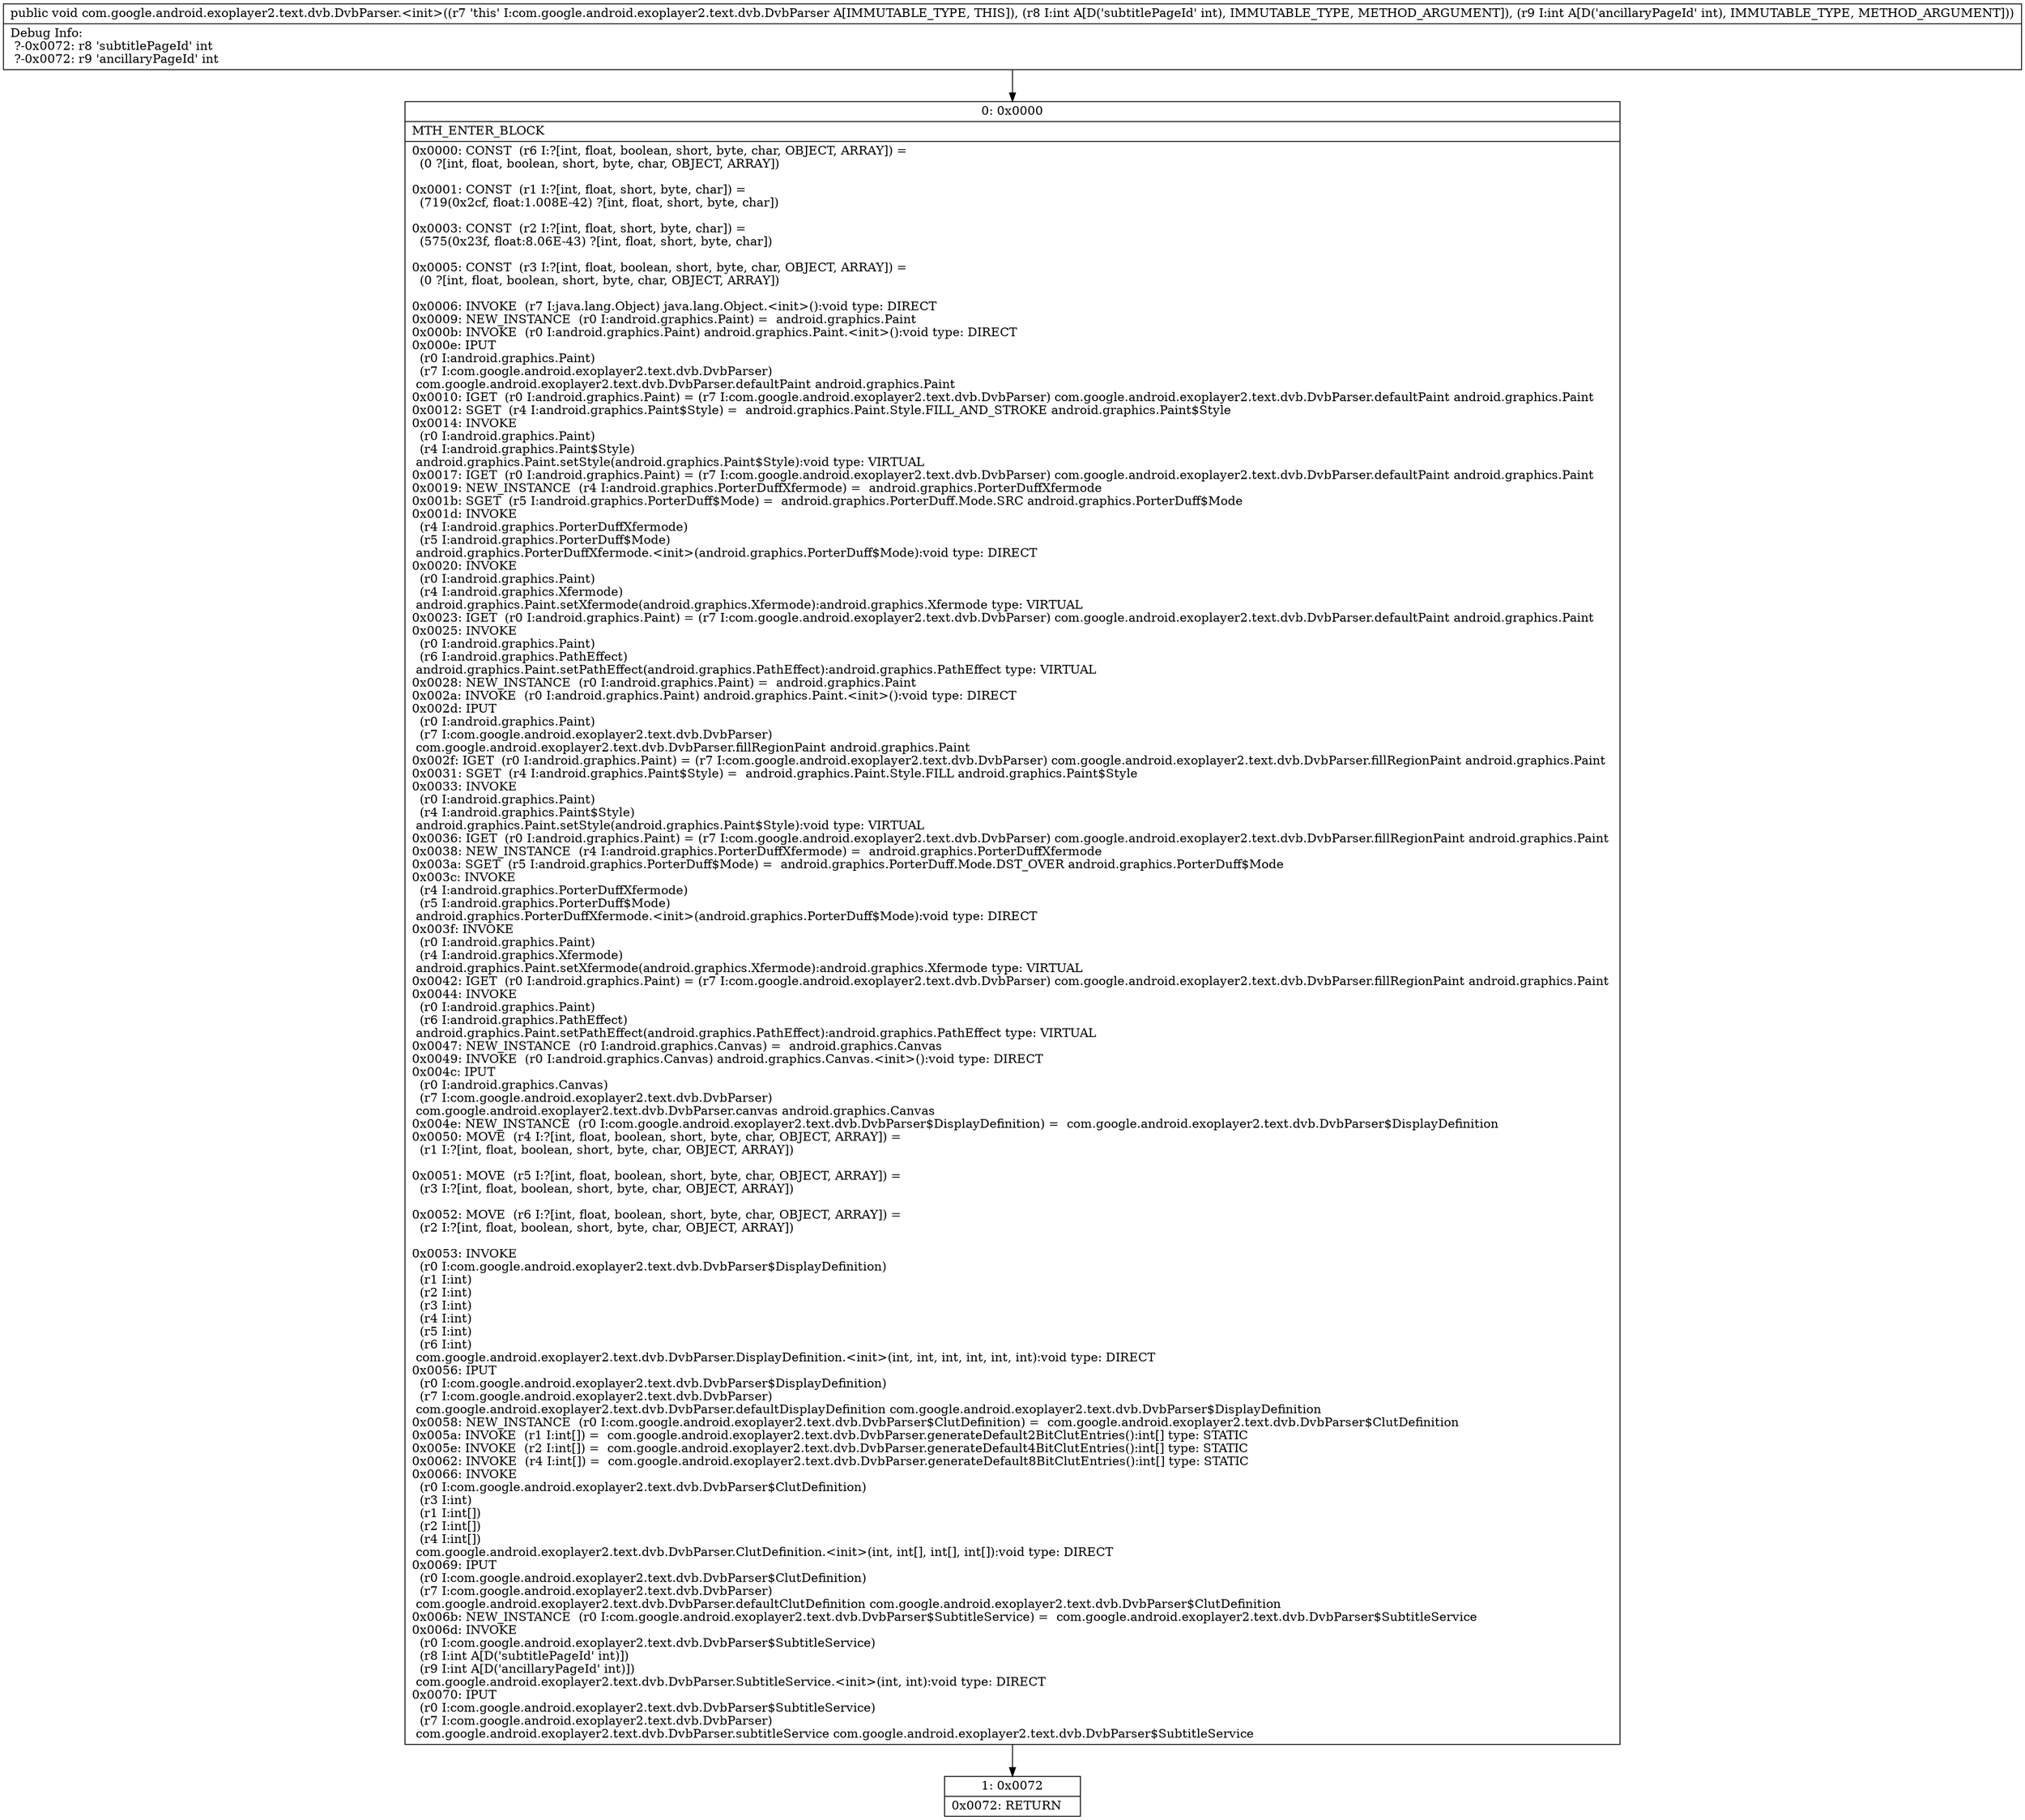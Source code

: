 digraph "CFG forcom.google.android.exoplayer2.text.dvb.DvbParser.\<init\>(II)V" {
Node_0 [shape=record,label="{0\:\ 0x0000|MTH_ENTER_BLOCK\l|0x0000: CONST  (r6 I:?[int, float, boolean, short, byte, char, OBJECT, ARRAY]) = \l  (0 ?[int, float, boolean, short, byte, char, OBJECT, ARRAY])\l \l0x0001: CONST  (r1 I:?[int, float, short, byte, char]) = \l  (719(0x2cf, float:1.008E\-42) ?[int, float, short, byte, char])\l \l0x0003: CONST  (r2 I:?[int, float, short, byte, char]) = \l  (575(0x23f, float:8.06E\-43) ?[int, float, short, byte, char])\l \l0x0005: CONST  (r3 I:?[int, float, boolean, short, byte, char, OBJECT, ARRAY]) = \l  (0 ?[int, float, boolean, short, byte, char, OBJECT, ARRAY])\l \l0x0006: INVOKE  (r7 I:java.lang.Object) java.lang.Object.\<init\>():void type: DIRECT \l0x0009: NEW_INSTANCE  (r0 I:android.graphics.Paint) =  android.graphics.Paint \l0x000b: INVOKE  (r0 I:android.graphics.Paint) android.graphics.Paint.\<init\>():void type: DIRECT \l0x000e: IPUT  \l  (r0 I:android.graphics.Paint)\l  (r7 I:com.google.android.exoplayer2.text.dvb.DvbParser)\l com.google.android.exoplayer2.text.dvb.DvbParser.defaultPaint android.graphics.Paint \l0x0010: IGET  (r0 I:android.graphics.Paint) = (r7 I:com.google.android.exoplayer2.text.dvb.DvbParser) com.google.android.exoplayer2.text.dvb.DvbParser.defaultPaint android.graphics.Paint \l0x0012: SGET  (r4 I:android.graphics.Paint$Style) =  android.graphics.Paint.Style.FILL_AND_STROKE android.graphics.Paint$Style \l0x0014: INVOKE  \l  (r0 I:android.graphics.Paint)\l  (r4 I:android.graphics.Paint$Style)\l android.graphics.Paint.setStyle(android.graphics.Paint$Style):void type: VIRTUAL \l0x0017: IGET  (r0 I:android.graphics.Paint) = (r7 I:com.google.android.exoplayer2.text.dvb.DvbParser) com.google.android.exoplayer2.text.dvb.DvbParser.defaultPaint android.graphics.Paint \l0x0019: NEW_INSTANCE  (r4 I:android.graphics.PorterDuffXfermode) =  android.graphics.PorterDuffXfermode \l0x001b: SGET  (r5 I:android.graphics.PorterDuff$Mode) =  android.graphics.PorterDuff.Mode.SRC android.graphics.PorterDuff$Mode \l0x001d: INVOKE  \l  (r4 I:android.graphics.PorterDuffXfermode)\l  (r5 I:android.graphics.PorterDuff$Mode)\l android.graphics.PorterDuffXfermode.\<init\>(android.graphics.PorterDuff$Mode):void type: DIRECT \l0x0020: INVOKE  \l  (r0 I:android.graphics.Paint)\l  (r4 I:android.graphics.Xfermode)\l android.graphics.Paint.setXfermode(android.graphics.Xfermode):android.graphics.Xfermode type: VIRTUAL \l0x0023: IGET  (r0 I:android.graphics.Paint) = (r7 I:com.google.android.exoplayer2.text.dvb.DvbParser) com.google.android.exoplayer2.text.dvb.DvbParser.defaultPaint android.graphics.Paint \l0x0025: INVOKE  \l  (r0 I:android.graphics.Paint)\l  (r6 I:android.graphics.PathEffect)\l android.graphics.Paint.setPathEffect(android.graphics.PathEffect):android.graphics.PathEffect type: VIRTUAL \l0x0028: NEW_INSTANCE  (r0 I:android.graphics.Paint) =  android.graphics.Paint \l0x002a: INVOKE  (r0 I:android.graphics.Paint) android.graphics.Paint.\<init\>():void type: DIRECT \l0x002d: IPUT  \l  (r0 I:android.graphics.Paint)\l  (r7 I:com.google.android.exoplayer2.text.dvb.DvbParser)\l com.google.android.exoplayer2.text.dvb.DvbParser.fillRegionPaint android.graphics.Paint \l0x002f: IGET  (r0 I:android.graphics.Paint) = (r7 I:com.google.android.exoplayer2.text.dvb.DvbParser) com.google.android.exoplayer2.text.dvb.DvbParser.fillRegionPaint android.graphics.Paint \l0x0031: SGET  (r4 I:android.graphics.Paint$Style) =  android.graphics.Paint.Style.FILL android.graphics.Paint$Style \l0x0033: INVOKE  \l  (r0 I:android.graphics.Paint)\l  (r4 I:android.graphics.Paint$Style)\l android.graphics.Paint.setStyle(android.graphics.Paint$Style):void type: VIRTUAL \l0x0036: IGET  (r0 I:android.graphics.Paint) = (r7 I:com.google.android.exoplayer2.text.dvb.DvbParser) com.google.android.exoplayer2.text.dvb.DvbParser.fillRegionPaint android.graphics.Paint \l0x0038: NEW_INSTANCE  (r4 I:android.graphics.PorterDuffXfermode) =  android.graphics.PorterDuffXfermode \l0x003a: SGET  (r5 I:android.graphics.PorterDuff$Mode) =  android.graphics.PorterDuff.Mode.DST_OVER android.graphics.PorterDuff$Mode \l0x003c: INVOKE  \l  (r4 I:android.graphics.PorterDuffXfermode)\l  (r5 I:android.graphics.PorterDuff$Mode)\l android.graphics.PorterDuffXfermode.\<init\>(android.graphics.PorterDuff$Mode):void type: DIRECT \l0x003f: INVOKE  \l  (r0 I:android.graphics.Paint)\l  (r4 I:android.graphics.Xfermode)\l android.graphics.Paint.setXfermode(android.graphics.Xfermode):android.graphics.Xfermode type: VIRTUAL \l0x0042: IGET  (r0 I:android.graphics.Paint) = (r7 I:com.google.android.exoplayer2.text.dvb.DvbParser) com.google.android.exoplayer2.text.dvb.DvbParser.fillRegionPaint android.graphics.Paint \l0x0044: INVOKE  \l  (r0 I:android.graphics.Paint)\l  (r6 I:android.graphics.PathEffect)\l android.graphics.Paint.setPathEffect(android.graphics.PathEffect):android.graphics.PathEffect type: VIRTUAL \l0x0047: NEW_INSTANCE  (r0 I:android.graphics.Canvas) =  android.graphics.Canvas \l0x0049: INVOKE  (r0 I:android.graphics.Canvas) android.graphics.Canvas.\<init\>():void type: DIRECT \l0x004c: IPUT  \l  (r0 I:android.graphics.Canvas)\l  (r7 I:com.google.android.exoplayer2.text.dvb.DvbParser)\l com.google.android.exoplayer2.text.dvb.DvbParser.canvas android.graphics.Canvas \l0x004e: NEW_INSTANCE  (r0 I:com.google.android.exoplayer2.text.dvb.DvbParser$DisplayDefinition) =  com.google.android.exoplayer2.text.dvb.DvbParser$DisplayDefinition \l0x0050: MOVE  (r4 I:?[int, float, boolean, short, byte, char, OBJECT, ARRAY]) = \l  (r1 I:?[int, float, boolean, short, byte, char, OBJECT, ARRAY])\l \l0x0051: MOVE  (r5 I:?[int, float, boolean, short, byte, char, OBJECT, ARRAY]) = \l  (r3 I:?[int, float, boolean, short, byte, char, OBJECT, ARRAY])\l \l0x0052: MOVE  (r6 I:?[int, float, boolean, short, byte, char, OBJECT, ARRAY]) = \l  (r2 I:?[int, float, boolean, short, byte, char, OBJECT, ARRAY])\l \l0x0053: INVOKE  \l  (r0 I:com.google.android.exoplayer2.text.dvb.DvbParser$DisplayDefinition)\l  (r1 I:int)\l  (r2 I:int)\l  (r3 I:int)\l  (r4 I:int)\l  (r5 I:int)\l  (r6 I:int)\l com.google.android.exoplayer2.text.dvb.DvbParser.DisplayDefinition.\<init\>(int, int, int, int, int, int):void type: DIRECT \l0x0056: IPUT  \l  (r0 I:com.google.android.exoplayer2.text.dvb.DvbParser$DisplayDefinition)\l  (r7 I:com.google.android.exoplayer2.text.dvb.DvbParser)\l com.google.android.exoplayer2.text.dvb.DvbParser.defaultDisplayDefinition com.google.android.exoplayer2.text.dvb.DvbParser$DisplayDefinition \l0x0058: NEW_INSTANCE  (r0 I:com.google.android.exoplayer2.text.dvb.DvbParser$ClutDefinition) =  com.google.android.exoplayer2.text.dvb.DvbParser$ClutDefinition \l0x005a: INVOKE  (r1 I:int[]) =  com.google.android.exoplayer2.text.dvb.DvbParser.generateDefault2BitClutEntries():int[] type: STATIC \l0x005e: INVOKE  (r2 I:int[]) =  com.google.android.exoplayer2.text.dvb.DvbParser.generateDefault4BitClutEntries():int[] type: STATIC \l0x0062: INVOKE  (r4 I:int[]) =  com.google.android.exoplayer2.text.dvb.DvbParser.generateDefault8BitClutEntries():int[] type: STATIC \l0x0066: INVOKE  \l  (r0 I:com.google.android.exoplayer2.text.dvb.DvbParser$ClutDefinition)\l  (r3 I:int)\l  (r1 I:int[])\l  (r2 I:int[])\l  (r4 I:int[])\l com.google.android.exoplayer2.text.dvb.DvbParser.ClutDefinition.\<init\>(int, int[], int[], int[]):void type: DIRECT \l0x0069: IPUT  \l  (r0 I:com.google.android.exoplayer2.text.dvb.DvbParser$ClutDefinition)\l  (r7 I:com.google.android.exoplayer2.text.dvb.DvbParser)\l com.google.android.exoplayer2.text.dvb.DvbParser.defaultClutDefinition com.google.android.exoplayer2.text.dvb.DvbParser$ClutDefinition \l0x006b: NEW_INSTANCE  (r0 I:com.google.android.exoplayer2.text.dvb.DvbParser$SubtitleService) =  com.google.android.exoplayer2.text.dvb.DvbParser$SubtitleService \l0x006d: INVOKE  \l  (r0 I:com.google.android.exoplayer2.text.dvb.DvbParser$SubtitleService)\l  (r8 I:int A[D('subtitlePageId' int)])\l  (r9 I:int A[D('ancillaryPageId' int)])\l com.google.android.exoplayer2.text.dvb.DvbParser.SubtitleService.\<init\>(int, int):void type: DIRECT \l0x0070: IPUT  \l  (r0 I:com.google.android.exoplayer2.text.dvb.DvbParser$SubtitleService)\l  (r7 I:com.google.android.exoplayer2.text.dvb.DvbParser)\l com.google.android.exoplayer2.text.dvb.DvbParser.subtitleService com.google.android.exoplayer2.text.dvb.DvbParser$SubtitleService \l}"];
Node_1 [shape=record,label="{1\:\ 0x0072|0x0072: RETURN   \l}"];
MethodNode[shape=record,label="{public void com.google.android.exoplayer2.text.dvb.DvbParser.\<init\>((r7 'this' I:com.google.android.exoplayer2.text.dvb.DvbParser A[IMMUTABLE_TYPE, THIS]), (r8 I:int A[D('subtitlePageId' int), IMMUTABLE_TYPE, METHOD_ARGUMENT]), (r9 I:int A[D('ancillaryPageId' int), IMMUTABLE_TYPE, METHOD_ARGUMENT]))  | Debug Info:\l  ?\-0x0072: r8 'subtitlePageId' int\l  ?\-0x0072: r9 'ancillaryPageId' int\l}"];
MethodNode -> Node_0;
Node_0 -> Node_1;
}

